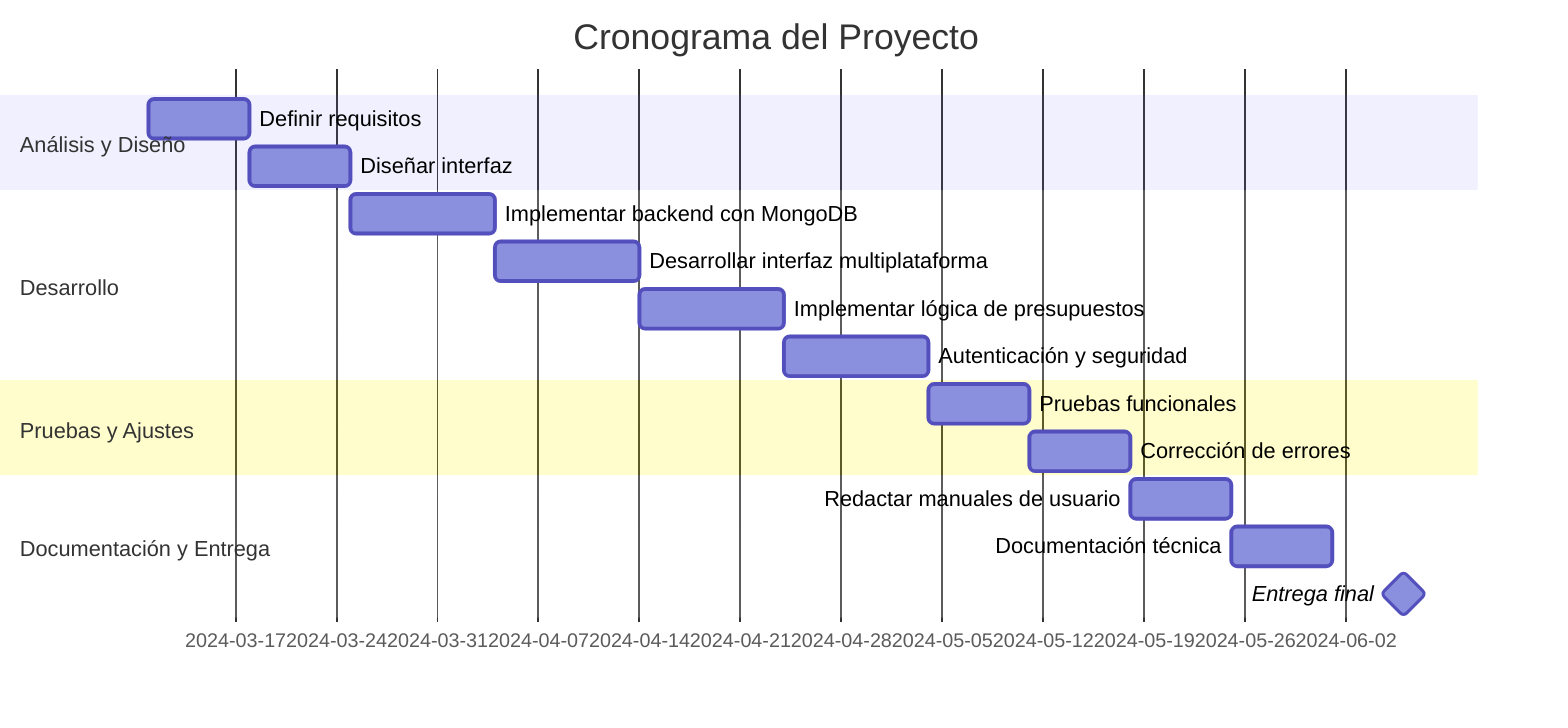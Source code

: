 gantt
    title Cronograma del Proyecto
    dateFormat  YYYY-MM-DD
    
    section Análisis y Diseño
    Definir requisitos                     :a1, 2024-03-11, 7d
    Diseñar interfaz                       :a2, after a1, 7d
    
    section Desarrollo
    Implementar backend con MongoDB        :b1, after a2, 10d
    Desarrollar interfaz multiplataforma   :b2, after b1, 10d
    Implementar lógica de presupuestos     :b3, after b2, 10d
    Autenticación y seguridad              :b4, after b3, 10d
    
    section Pruebas y Ajustes
    Pruebas funcionales                    :c1, after b4, 7d
    Corrección de errores                  :c2, after c1, 7d
    
    section Documentación y Entrega
    Redactar manuales de usuario           :d1, after c2, 7d
    Documentación técnica                  :d2, after d1, 7d
    Entrega final                          :milestone, 2024-06-06, 0d